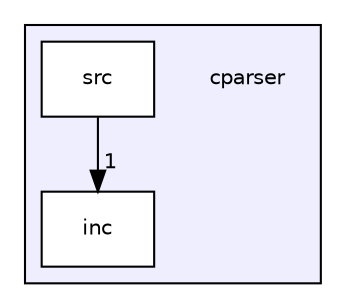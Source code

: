 digraph "cparser" {
  compound=true
  node [ fontsize="10", fontname="Helvetica"];
  edge [ labelfontsize="10", labelfontname="Helvetica"];
  subgraph clusterdir_e0c78b5a65d6970e4b2c957a38a4a14b {
    graph [ bgcolor="#eeeeff", pencolor="black", label="" URL="dir_e0c78b5a65d6970e4b2c957a38a4a14b.html"];
    dir_e0c78b5a65d6970e4b2c957a38a4a14b [shape=plaintext label="cparser"];
    dir_8d9f5f2f3f77b4d444b717e78894df68 [shape=box label="inc" color="black" fillcolor="white" style="filled" URL="dir_8d9f5f2f3f77b4d444b717e78894df68.html"];
    dir_306f775bffe5aada768e998a5b249e19 [shape=box label="src" color="black" fillcolor="white" style="filled" URL="dir_306f775bffe5aada768e998a5b249e19.html"];
  }
  dir_306f775bffe5aada768e998a5b249e19->dir_8d9f5f2f3f77b4d444b717e78894df68 [headlabel="1", labeldistance=1.5 headhref="dir_000002_000001.html"];
}
